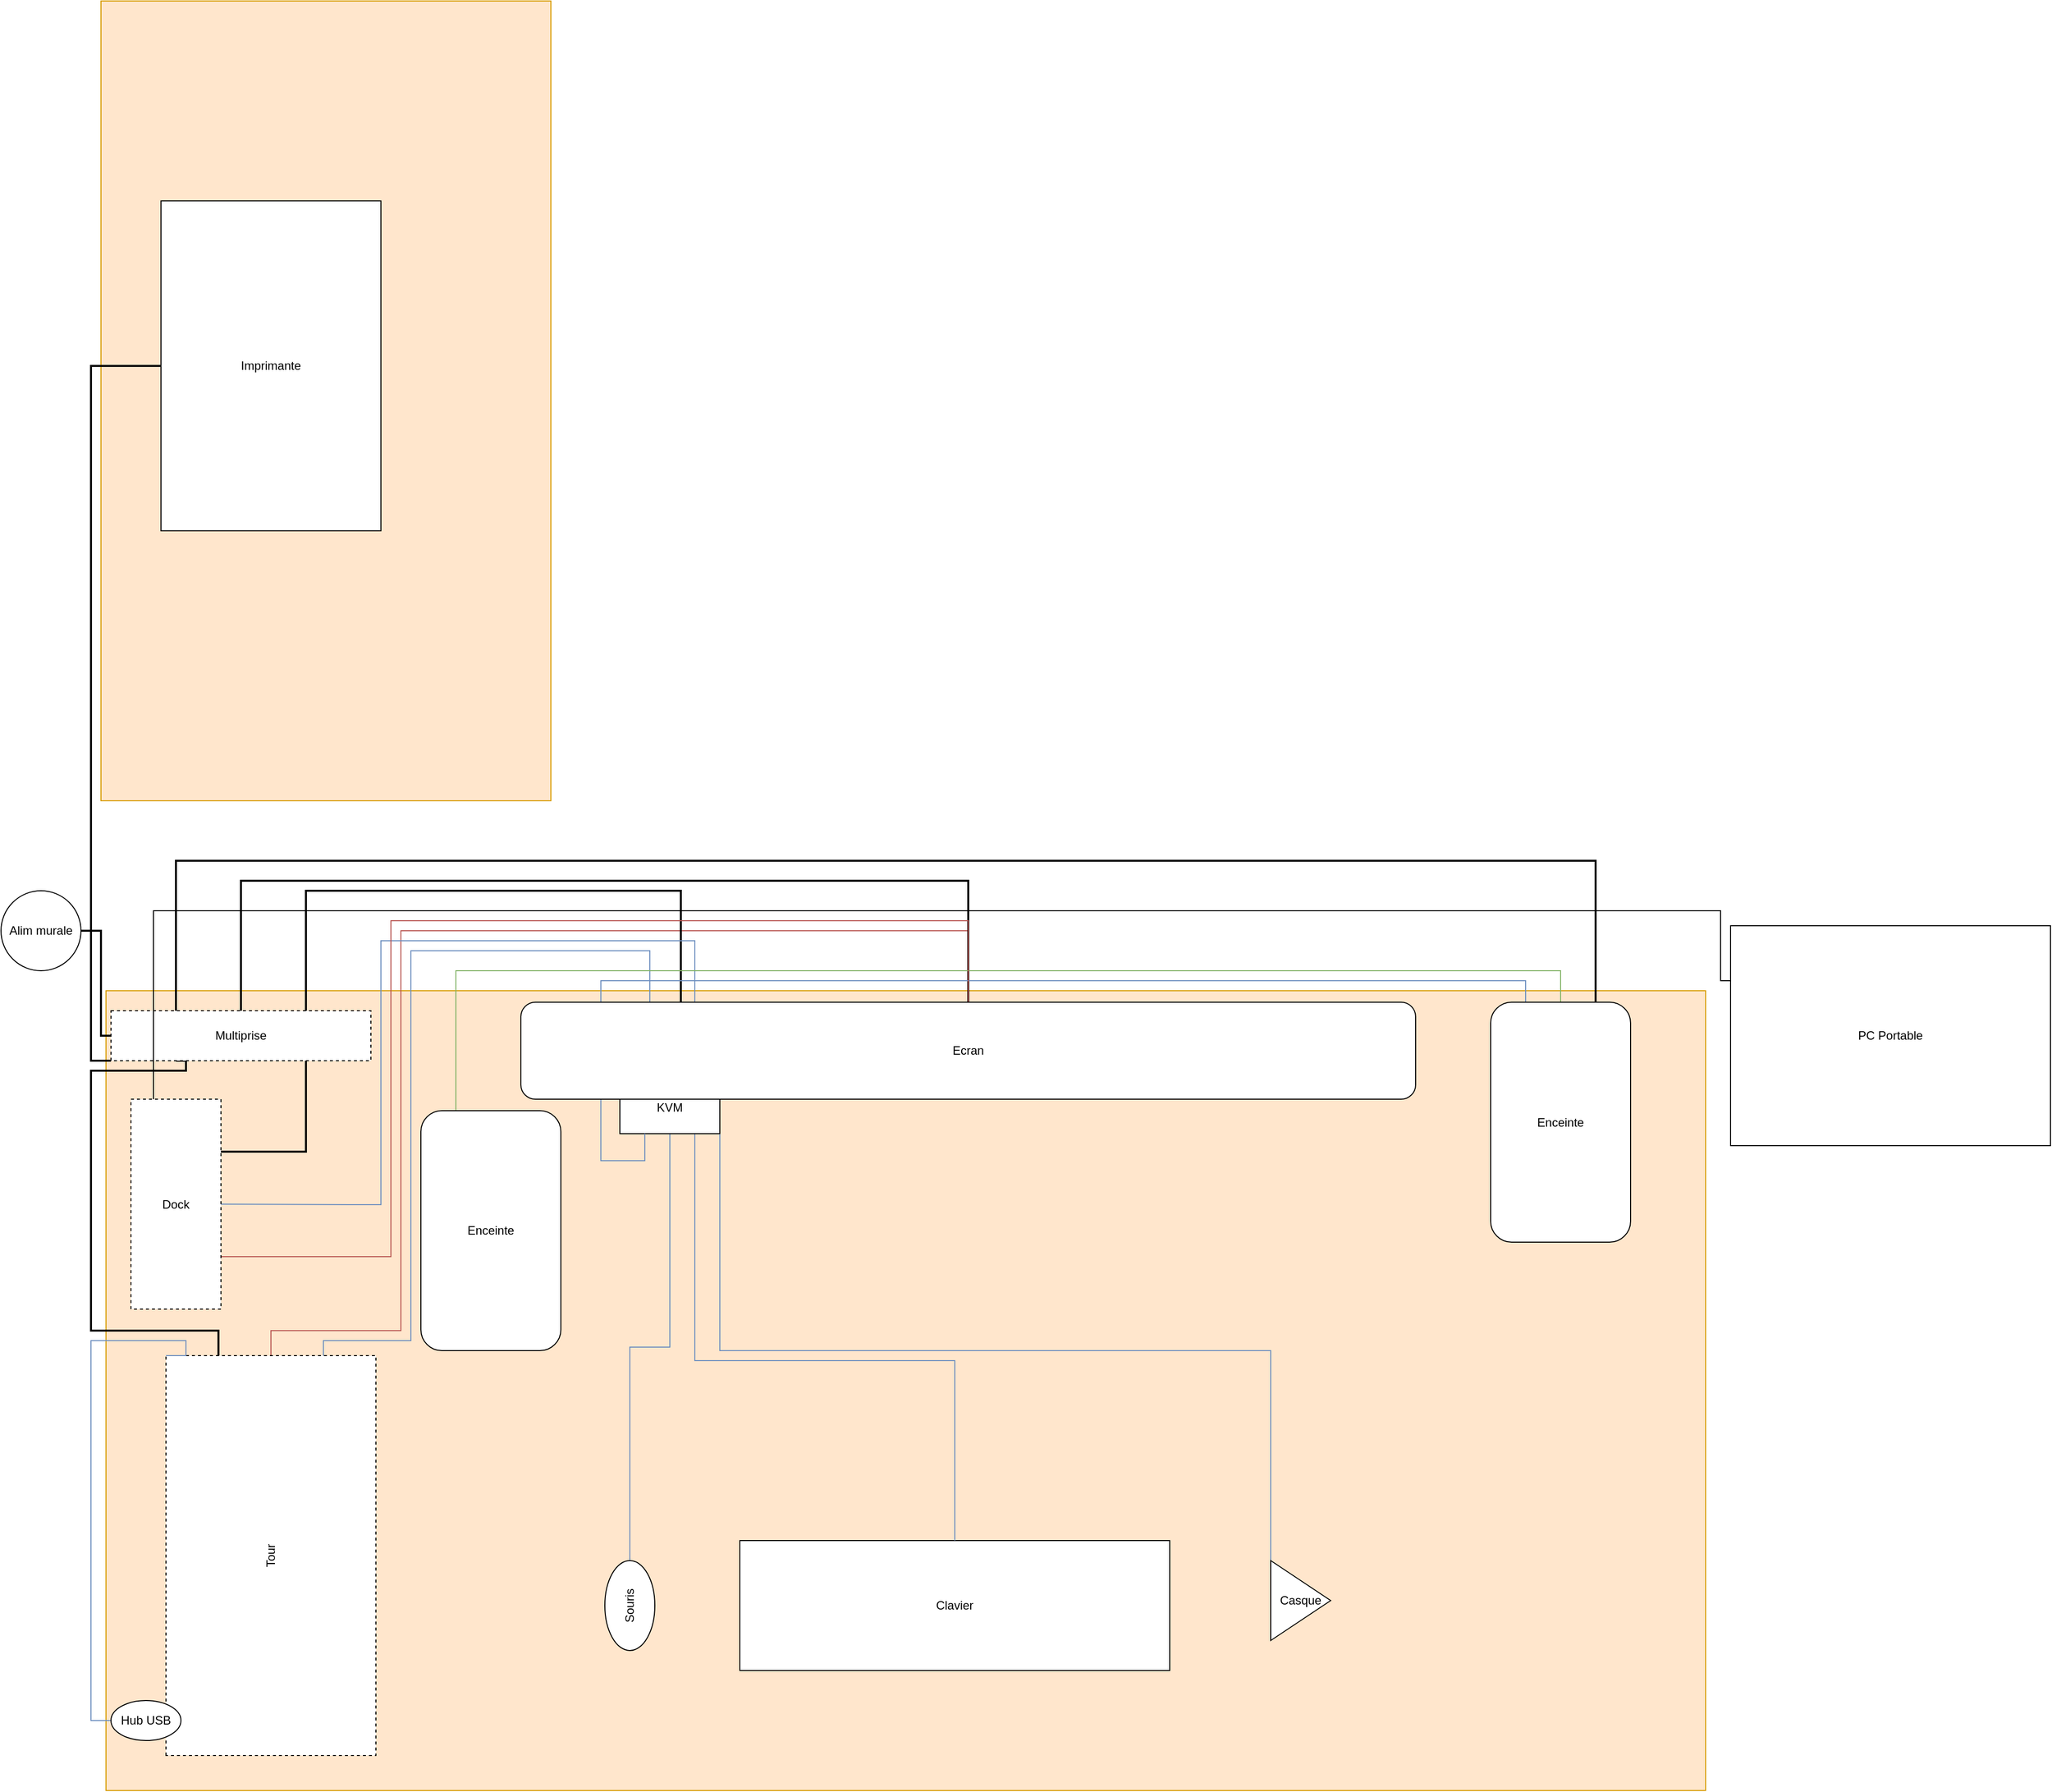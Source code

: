 <mxfile version="14.6.11" type="github" pages="2">
  <diagram id="UXfrIu6Z59jdAvUMQT7r" name="Page-1">
    <mxGraphModel dx="2062" dy="1949" grid="1" gridSize="10" guides="1" tooltips="1" connect="1" arrows="1" fold="1" page="1" pageScale="1" pageWidth="1169" pageHeight="827" math="0" shadow="0">
      <root>
        <mxCell id="0" />
        <mxCell id="1" parent="0" />
        <mxCell id="GpGeFZStsm4Ask86HLHJ-4" value="" style="rounded=0;whiteSpace=wrap;html=1;fillColor=#ffe6cc;strokeColor=#d79b00;" parent="1" vertex="1">
          <mxGeometry x="105" y="960" width="1600" height="800" as="geometry" />
        </mxCell>
        <mxCell id="uUtBKLI0styad6Ih3qCc-14" style="edgeStyle=orthogonalEdgeStyle;rounded=0;orthogonalLoop=1;jettySize=auto;html=1;exitX=1;exitY=0.5;exitDx=0;exitDy=0;entryX=0;entryY=0.5;entryDx=0;entryDy=0;endArrow=none;endFill=0;strokeWidth=2;" parent="1" source="pXX_yLQLKW2jYPXio9gn-10" target="pXX_yLQLKW2jYPXio9gn-11" edge="1">
          <mxGeometry relative="1" as="geometry">
            <Array as="points">
              <mxPoint x="100" y="900" />
              <mxPoint x="100" y="1005" />
            </Array>
          </mxGeometry>
        </mxCell>
        <mxCell id="pXX_yLQLKW2jYPXio9gn-10" value="Alim murale" style="ellipse;whiteSpace=wrap;html=1;aspect=fixed;" parent="1" vertex="1">
          <mxGeometry y="860" width="80" height="80" as="geometry" />
        </mxCell>
        <mxCell id="uUtBKLI0styad6Ih3qCc-1" style="edgeStyle=orthogonalEdgeStyle;rounded=0;orthogonalLoop=1;jettySize=auto;html=1;exitX=1;exitY=0.5;exitDx=0;exitDy=0;entryX=0.5;entryY=0;entryDx=0;entryDy=0;endArrow=none;endFill=0;fillColor=#f8cecc;strokeColor=#b85450;" parent="1" source="cGXCu48kdPBJJC6QDIQE-1" target="cGXCu48kdPBJJC6QDIQE-2" edge="1">
          <mxGeometry relative="1" as="geometry">
            <Array as="points">
              <mxPoint x="270" y="1300" />
              <mxPoint x="400" y="1300" />
              <mxPoint x="400" y="900" />
              <mxPoint x="968" y="900" />
            </Array>
          </mxGeometry>
        </mxCell>
        <mxCell id="uUtBKLI0styad6Ih3qCc-3" style="edgeStyle=orthogonalEdgeStyle;rounded=0;orthogonalLoop=1;jettySize=auto;html=1;exitX=1;exitY=0.25;exitDx=0;exitDy=0;entryX=0.25;entryY=1;entryDx=0;entryDy=0;endArrow=none;endFill=0;strokeWidth=2;" parent="1" source="cGXCu48kdPBJJC6QDIQE-1" target="pXX_yLQLKW2jYPXio9gn-11" edge="1">
          <mxGeometry relative="1" as="geometry">
            <Array as="points">
              <mxPoint x="218" y="1300" />
              <mxPoint x="90" y="1300" />
              <mxPoint x="90" y="1040" />
              <mxPoint x="185" y="1040" />
            </Array>
          </mxGeometry>
        </mxCell>
        <mxCell id="cGXCu48kdPBJJC6QDIQE-1" value="Tour" style="rounded=0;whiteSpace=wrap;html=1;rotation=-90;dashed=1;" parent="1" vertex="1">
          <mxGeometry x="70" y="1420" width="400" height="210" as="geometry" />
        </mxCell>
        <mxCell id="GpGeFZStsm4Ask86HLHJ-7" style="edgeStyle=orthogonalEdgeStyle;rounded=0;orthogonalLoop=1;jettySize=auto;html=1;exitX=0.5;exitY=0;exitDx=0;exitDy=0;entryX=0.5;entryY=0;entryDx=0;entryDy=0;strokeWidth=2;endArrow=none;endFill=0;" parent="1" source="cGXCu48kdPBJJC6QDIQE-2" target="pXX_yLQLKW2jYPXio9gn-11" edge="1">
          <mxGeometry relative="1" as="geometry">
            <Array as="points">
              <mxPoint x="968" y="850" />
              <mxPoint x="240" y="850" />
            </Array>
          </mxGeometry>
        </mxCell>
        <mxCell id="cGXCu48kdPBJJC6QDIQE-3" value="PC Portable" style="rounded=0;whiteSpace=wrap;html=1;" parent="1" vertex="1">
          <mxGeometry x="1730" y="895" width="320" height="220" as="geometry" />
        </mxCell>
        <mxCell id="pXX_yLQLKW2jYPXio9gn-1" value="Clavier" style="rounded=0;whiteSpace=wrap;html=1;" parent="1" vertex="1">
          <mxGeometry x="739" y="1510" width="430" height="130" as="geometry" />
        </mxCell>
        <mxCell id="uUtBKLI0styad6Ih3qCc-13" style="edgeStyle=orthogonalEdgeStyle;rounded=0;orthogonalLoop=1;jettySize=auto;html=1;exitX=1;exitY=0.5;exitDx=0;exitDy=0;entryX=0.5;entryY=1;entryDx=0;entryDy=0;endArrow=none;endFill=0;strokeWidth=1;fillColor=#dae8fc;strokeColor=#6c8ebf;" parent="1" source="pXX_yLQLKW2jYPXio9gn-2" target="pXX_yLQLKW2jYPXio9gn-4" edge="1">
          <mxGeometry relative="1" as="geometry" />
        </mxCell>
        <mxCell id="pXX_yLQLKW2jYPXio9gn-2" value="Souris" style="ellipse;whiteSpace=wrap;html=1;rotation=-90;" parent="1" vertex="1">
          <mxGeometry x="584" y="1550" width="90" height="50" as="geometry" />
        </mxCell>
        <mxCell id="uUtBKLI0styad6Ih3qCc-9" style="edgeStyle=orthogonalEdgeStyle;rounded=0;orthogonalLoop=1;jettySize=auto;html=1;exitX=0;exitY=0.25;exitDx=0;exitDy=0;entryX=1;entryY=1;entryDx=0;entryDy=0;endArrow=none;endFill=0;strokeWidth=1;fillColor=#dae8fc;strokeColor=#6c8ebf;" parent="1" source="pXX_yLQLKW2jYPXio9gn-3" target="pXX_yLQLKW2jYPXio9gn-4" edge="1">
          <mxGeometry relative="1" as="geometry">
            <Array as="points">
              <mxPoint x="1270" y="1320" />
              <mxPoint x="719" y="1320" />
            </Array>
          </mxGeometry>
        </mxCell>
        <mxCell id="pXX_yLQLKW2jYPXio9gn-3" value="Casque" style="triangle;whiteSpace=wrap;html=1;" parent="1" vertex="1">
          <mxGeometry x="1270" y="1530" width="60" height="80" as="geometry" />
        </mxCell>
        <mxCell id="uUtBKLI0styad6Ih3qCc-5" style="edgeStyle=orthogonalEdgeStyle;rounded=0;orthogonalLoop=1;jettySize=auto;html=1;exitX=0.5;exitY=0;exitDx=0;exitDy=0;entryX=0.75;entryY=0;entryDx=0;entryDy=0;endArrow=none;endFill=0;strokeWidth=2;" parent="1" source="pXX_yLQLKW2jYPXio9gn-4" target="pXX_yLQLKW2jYPXio9gn-11" edge="1">
          <mxGeometry relative="1" as="geometry">
            <Array as="points">
              <mxPoint x="680" y="1050" />
              <mxPoint x="680" y="860" />
              <mxPoint x="305" y="860" />
            </Array>
          </mxGeometry>
        </mxCell>
        <mxCell id="uUtBKLI0styad6Ih3qCc-6" style="edgeStyle=orthogonalEdgeStyle;rounded=0;orthogonalLoop=1;jettySize=auto;html=1;exitX=0.75;exitY=0;exitDx=0;exitDy=0;entryX=1;entryY=0.5;entryDx=0;entryDy=0;endArrow=none;endFill=0;strokeWidth=1;fillColor=#dae8fc;strokeColor=#6c8ebf;" parent="1" source="pXX_yLQLKW2jYPXio9gn-4" target="GpGeFZStsm4Ask86HLHJ-10" edge="1">
          <mxGeometry relative="1" as="geometry">
            <Array as="points">
              <mxPoint x="694" y="910" />
              <mxPoint x="380" y="910" />
              <mxPoint x="380" y="1174" />
              <mxPoint x="349" y="1174" />
            </Array>
          </mxGeometry>
        </mxCell>
        <mxCell id="uUtBKLI0styad6Ih3qCc-7" style="edgeStyle=orthogonalEdgeStyle;rounded=0;orthogonalLoop=1;jettySize=auto;html=1;exitX=0.25;exitY=0;exitDx=0;exitDy=0;entryX=1;entryY=0.75;entryDx=0;entryDy=0;endArrow=none;endFill=0;strokeWidth=1;fillColor=#dae8fc;strokeColor=#6c8ebf;" parent="1" source="pXX_yLQLKW2jYPXio9gn-4" target="cGXCu48kdPBJJC6QDIQE-1" edge="1">
          <mxGeometry relative="1" as="geometry">
            <Array as="points">
              <mxPoint x="649" y="920" />
              <mxPoint x="410" y="920" />
              <mxPoint x="410" y="1310" />
              <mxPoint x="323" y="1310" />
            </Array>
          </mxGeometry>
        </mxCell>
        <mxCell id="uUtBKLI0styad6Ih3qCc-8" style="edgeStyle=orthogonalEdgeStyle;rounded=0;orthogonalLoop=1;jettySize=auto;html=1;exitX=0.75;exitY=1;exitDx=0;exitDy=0;entryX=0.5;entryY=0;entryDx=0;entryDy=0;endArrow=none;endFill=0;strokeWidth=1;fillColor=#dae8fc;strokeColor=#6c8ebf;" parent="1" source="pXX_yLQLKW2jYPXio9gn-4" target="pXX_yLQLKW2jYPXio9gn-1" edge="1">
          <mxGeometry relative="1" as="geometry">
            <Array as="points">
              <mxPoint x="694" y="1330" />
              <mxPoint x="954" y="1330" />
            </Array>
          </mxGeometry>
        </mxCell>
        <mxCell id="pXX_yLQLKW2jYPXio9gn-4" value="KVM" style="rounded=0;whiteSpace=wrap;html=1;" parent="1" vertex="1">
          <mxGeometry x="619" y="1050" width="100" height="53" as="geometry" />
        </mxCell>
        <mxCell id="pXX_yLQLKW2jYPXio9gn-11" value="Multiprise" style="rounded=0;whiteSpace=wrap;html=1;dashed=1;" parent="1" vertex="1">
          <mxGeometry x="110" y="980" width="260" height="50" as="geometry" />
        </mxCell>
        <mxCell id="d5hqsffl_3Ru12cVfKOD-14" style="edgeStyle=orthogonalEdgeStyle;rounded=0;orthogonalLoop=1;jettySize=auto;html=1;exitX=0.75;exitY=0;exitDx=0;exitDy=0;strokeWidth=2;endArrow=none;endFill=0;entryX=0.25;entryY=0;entryDx=0;entryDy=0;" parent="1" source="Iu5wNJ8kJ3FMQ7A8JEHY-1" target="pXX_yLQLKW2jYPXio9gn-11" edge="1">
          <mxGeometry relative="1" as="geometry">
            <Array as="points">
              <mxPoint x="1595" y="830" />
              <mxPoint x="175" y="830" />
            </Array>
          </mxGeometry>
        </mxCell>
        <mxCell id="uUtBKLI0styad6Ih3qCc-10" style="edgeStyle=orthogonalEdgeStyle;rounded=0;orthogonalLoop=1;jettySize=auto;html=1;exitX=0.25;exitY=0;exitDx=0;exitDy=0;entryX=0.25;entryY=1;entryDx=0;entryDy=0;endArrow=none;endFill=0;strokeWidth=1;fillColor=#dae8fc;strokeColor=#6c8ebf;" parent="1" source="Iu5wNJ8kJ3FMQ7A8JEHY-1" target="pXX_yLQLKW2jYPXio9gn-4" edge="1">
          <mxGeometry relative="1" as="geometry">
            <Array as="points">
              <mxPoint x="1525" y="950" />
              <mxPoint x="600" y="950" />
              <mxPoint x="600" y="1130" />
              <mxPoint x="644" y="1130" />
            </Array>
          </mxGeometry>
        </mxCell>
        <mxCell id="uUtBKLI0styad6Ih3qCc-11" style="edgeStyle=orthogonalEdgeStyle;rounded=0;orthogonalLoop=1;jettySize=auto;html=1;exitX=0.25;exitY=0;exitDx=0;exitDy=0;entryX=0.5;entryY=0;entryDx=0;entryDy=0;endArrow=none;endFill=0;strokeWidth=1;fillColor=#d5e8d4;strokeColor=#82b366;" parent="1" source="d5hqsffl_3Ru12cVfKOD-9" target="Iu5wNJ8kJ3FMQ7A8JEHY-1" edge="1">
          <mxGeometry relative="1" as="geometry">
            <Array as="points">
              <mxPoint x="455" y="940" />
              <mxPoint x="1560" y="940" />
            </Array>
          </mxGeometry>
        </mxCell>
        <mxCell id="d5hqsffl_3Ru12cVfKOD-9" value="Enceinte" style="rounded=1;whiteSpace=wrap;html=1;" parent="1" vertex="1">
          <mxGeometry x="420" y="1080" width="140" height="240" as="geometry" />
        </mxCell>
        <mxCell id="GpGeFZStsm4Ask86HLHJ-8" style="edgeStyle=orthogonalEdgeStyle;rounded=0;orthogonalLoop=1;jettySize=auto;html=1;exitX=0;exitY=0.5;exitDx=0;exitDy=0;entryX=1;entryY=0;entryDx=0;entryDy=0;endArrow=none;endFill=0;strokeWidth=1;fillColor=#dae8fc;strokeColor=#6c8ebf;" parent="1" source="GpGeFZStsm4Ask86HLHJ-2" target="cGXCu48kdPBJJC6QDIQE-1" edge="1">
          <mxGeometry relative="1" as="geometry">
            <Array as="points">
              <mxPoint x="90" y="1690" />
              <mxPoint x="90" y="1310" />
              <mxPoint x="185" y="1310" />
              <mxPoint x="185" y="1325" />
            </Array>
          </mxGeometry>
        </mxCell>
        <mxCell id="uUtBKLI0styad6Ih3qCc-2" style="edgeStyle=orthogonalEdgeStyle;rounded=0;orthogonalLoop=1;jettySize=auto;html=1;exitX=1;exitY=0.75;exitDx=0;exitDy=0;entryX=0.5;entryY=0;entryDx=0;entryDy=0;endArrow=none;endFill=0;fillColor=#f8cecc;strokeColor=#b85450;" parent="1" source="GpGeFZStsm4Ask86HLHJ-10" target="cGXCu48kdPBJJC6QDIQE-2" edge="1">
          <mxGeometry relative="1" as="geometry">
            <Array as="points">
              <mxPoint x="390" y="1226" />
              <mxPoint x="390" y="890" />
              <mxPoint x="968" y="890" />
            </Array>
          </mxGeometry>
        </mxCell>
        <mxCell id="uUtBKLI0styad6Ih3qCc-12" style="edgeStyle=orthogonalEdgeStyle;rounded=0;orthogonalLoop=1;jettySize=auto;html=1;exitX=0.25;exitY=0;exitDx=0;exitDy=0;entryX=0;entryY=0.25;entryDx=0;entryDy=0;endArrow=none;endFill=0;strokeWidth=1;" parent="1" source="GpGeFZStsm4Ask86HLHJ-10" target="cGXCu48kdPBJJC6QDIQE-3" edge="1">
          <mxGeometry relative="1" as="geometry">
            <Array as="points">
              <mxPoint x="153" y="880" />
              <mxPoint x="1720" y="880" />
            </Array>
          </mxGeometry>
        </mxCell>
        <mxCell id="Iu5wNJ8kJ3FMQ7A8JEHY-2" style="edgeStyle=orthogonalEdgeStyle;rounded=0;orthogonalLoop=1;jettySize=auto;html=1;exitX=1;exitY=0.25;exitDx=0;exitDy=0;entryX=0.75;entryY=1;entryDx=0;entryDy=0;endArrow=none;endFill=0;strokeWidth=2;" parent="1" source="GpGeFZStsm4Ask86HLHJ-10" target="pXX_yLQLKW2jYPXio9gn-11" edge="1">
          <mxGeometry relative="1" as="geometry" />
        </mxCell>
        <mxCell id="GpGeFZStsm4Ask86HLHJ-10" value="Dock" style="rounded=0;whiteSpace=wrap;html=1;dashed=1;" parent="1" vertex="1">
          <mxGeometry x="130" y="1068.5" width="90" height="210" as="geometry" />
        </mxCell>
        <mxCell id="cGXCu48kdPBJJC6QDIQE-2" value="Ecran" style="rounded=1;whiteSpace=wrap;html=1;" parent="1" vertex="1">
          <mxGeometry x="520" y="971.5" width="895" height="97" as="geometry" />
        </mxCell>
        <mxCell id="GpGeFZStsm4Ask86HLHJ-2" value="Hub USB" style="ellipse;whiteSpace=wrap;html=1;" parent="1" vertex="1">
          <mxGeometry x="110" y="1670" width="70" height="40" as="geometry" />
        </mxCell>
        <mxCell id="Iu5wNJ8kJ3FMQ7A8JEHY-1" value="Enceinte" style="rounded=1;whiteSpace=wrap;html=1;" parent="1" vertex="1">
          <mxGeometry x="1490" y="971.5" width="140" height="240" as="geometry" />
        </mxCell>
        <mxCell id="Iu5wNJ8kJ3FMQ7A8JEHY-3" value="" style="rounded=0;whiteSpace=wrap;html=1;fillColor=#ffe6cc;strokeColor=#d79b00;" parent="1" vertex="1">
          <mxGeometry x="100" y="-30" width="450" height="800" as="geometry" />
        </mxCell>
        <mxCell id="GpGeFZStsm4Ask86HLHJ-11" value="Imprimante" style="rounded=0;whiteSpace=wrap;html=1;" parent="1" vertex="1">
          <mxGeometry x="160" y="170" width="220" height="330" as="geometry" />
        </mxCell>
        <mxCell id="uUtBKLI0styad6Ih3qCc-4" style="edgeStyle=orthogonalEdgeStyle;rounded=0;orthogonalLoop=1;jettySize=auto;html=1;exitX=0;exitY=0.5;exitDx=0;exitDy=0;entryX=0;entryY=1;entryDx=0;entryDy=0;endArrow=none;endFill=0;strokeWidth=2;" parent="1" source="GpGeFZStsm4Ask86HLHJ-11" target="pXX_yLQLKW2jYPXio9gn-11" edge="1">
          <mxGeometry relative="1" as="geometry">
            <Array as="points">
              <mxPoint x="90" y="335" />
              <mxPoint x="90" y="1030" />
            </Array>
          </mxGeometry>
        </mxCell>
      </root>
    </mxGraphModel>
  </diagram>
  <diagram id="BhPzIOSvjISxV4tw5eQo" name="Page-2">
    <mxGraphModel dx="2062" dy="1122" grid="1" gridSize="10" guides="1" tooltips="1" connect="1" arrows="1" fold="1" page="1" pageScale="1" pageWidth="827" pageHeight="1169" math="0" shadow="0">
      <root>
        <mxCell id="7L9wM0azpL0JzGneTroC-0" />
        <mxCell id="7L9wM0azpL0JzGneTroC-1" parent="7L9wM0azpL0JzGneTroC-0" />
        <mxCell id="7L9wM0azpL0JzGneTroC-2" value="" style="rounded=0;whiteSpace=wrap;html=1;" parent="7L9wM0azpL0JzGneTroC-1" vertex="1">
          <mxGeometry x="100" y="120" width="560" height="910" as="geometry" />
        </mxCell>
        <mxCell id="7L9wM0azpL0JzGneTroC-3" value="" style="endArrow=none;html=1;exitX=0;exitY=0.5;exitDx=0;exitDy=0;entryX=1;entryY=0.5;entryDx=0;entryDy=0;" parent="7L9wM0azpL0JzGneTroC-1" source="7L9wM0azpL0JzGneTroC-2" target="7L9wM0azpL0JzGneTroC-2" edge="1">
          <mxGeometry width="50" height="50" relative="1" as="geometry">
            <mxPoint x="390" y="600" as="sourcePoint" />
            <mxPoint x="440" y="550" as="targetPoint" />
          </mxGeometry>
        </mxCell>
        <mxCell id="7L9wM0azpL0JzGneTroC-4" value="" style="verticalLabelPosition=bottom;html=1;verticalAlign=top;align=center;shape=mxgraph.floorplan.doorRight;aspect=fixed;rotation=-180;" parent="7L9wM0azpL0JzGneTroC-1" vertex="1">
          <mxGeometry x="480" y="468.75" width="100" height="106.25" as="geometry" />
        </mxCell>
        <mxCell id="7L9wM0azpL0JzGneTroC-5" value="&lt;font style=&quot;font-size: 27px&quot;&gt;Etage&lt;/font&gt;" style="text;html=1;strokeColor=none;fillColor=none;align=center;verticalAlign=middle;whiteSpace=wrap;rounded=0;" parent="7L9wM0azpL0JzGneTroC-1" vertex="1">
          <mxGeometry x="350" y="750" width="40" height="20" as="geometry" />
        </mxCell>
        <mxCell id="7L9wM0azpL0JzGneTroC-6" value="&lt;font style=&quot;font-size: 27px&quot;&gt;RDC&lt;/font&gt;" style="text;html=1;strokeColor=none;fillColor=none;align=center;verticalAlign=middle;whiteSpace=wrap;rounded=0;" parent="7L9wM0azpL0JzGneTroC-1" vertex="1">
          <mxGeometry x="350" y="290" width="40" height="20" as="geometry" />
        </mxCell>
        <mxCell id="7L9wM0azpL0JzGneTroC-12" value="" style="endArrow=none;html=1;strokeWidth=4;fillColor=#dae8fc;" parent="7L9wM0azpL0JzGneTroC-1" edge="1">
          <mxGeometry width="50" height="50" relative="1" as="geometry">
            <mxPoint x="130" y="120" as="sourcePoint" />
            <mxPoint x="640" y="118" as="targetPoint" />
          </mxGeometry>
        </mxCell>
        <mxCell id="7L9wM0azpL0JzGneTroC-13" value="" style="endArrow=none;html=1;strokeColor=#000000;strokeWidth=4;entryX=0.002;entryY=0.33;entryDx=0;entryDy=0;entryPerimeter=0;exitX=0;exitY=0.25;exitDx=0;exitDy=0;" parent="7L9wM0azpL0JzGneTroC-1" source="7L9wM0azpL0JzGneTroC-2" target="7L9wM0azpL0JzGneTroC-2" edge="1">
          <mxGeometry width="50" height="50" relative="1" as="geometry">
            <mxPoint x="390" y="590" as="sourcePoint" />
            <mxPoint x="440" y="540" as="targetPoint" />
          </mxGeometry>
        </mxCell>
        <mxCell id="7L9wM0azpL0JzGneTroC-14" value="VMC" style="rounded=1;whiteSpace=wrap;html=1;" parent="7L9wM0azpL0JzGneTroC-1" vertex="1">
          <mxGeometry x="210" y="920" width="60" height="60" as="geometry" />
        </mxCell>
        <mxCell id="7L9wM0azpL0JzGneTroC-15" value="" style="endArrow=none;html=1;strokeColor=#000000;strokeWidth=2;exitX=0;exitY=0.869;exitDx=0;exitDy=0;exitPerimeter=0;entryX=1.002;entryY=0.871;entryDx=0;entryDy=0;entryPerimeter=0;" parent="7L9wM0azpL0JzGneTroC-1" source="7L9wM0azpL0JzGneTroC-2" target="7L9wM0azpL0JzGneTroC-2" edge="1">
          <mxGeometry width="50" height="50" relative="1" as="geometry">
            <mxPoint x="390" y="590" as="sourcePoint" />
            <mxPoint x="440" y="540" as="targetPoint" />
          </mxGeometry>
        </mxCell>
        <mxCell id="7L9wM0azpL0JzGneTroC-16" value="" style="verticalLabelPosition=bottom;html=1;verticalAlign=top;align=center;shape=mxgraph.floorplan.doorRight;aspect=fixed;" parent="7L9wM0azpL0JzGneTroC-1" vertex="1">
          <mxGeometry x="337.06" y="910" width="65.88" height="70" as="geometry" />
        </mxCell>
        <mxCell id="7L9wM0azpL0JzGneTroC-18" value="Trappe" style="text;html=1;strokeColor=none;fillColor=none;align=center;verticalAlign=middle;whiteSpace=wrap;rounded=0;" parent="7L9wM0azpL0JzGneTroC-1" vertex="1">
          <mxGeometry x="350" y="930" width="40" height="20" as="geometry" />
        </mxCell>
        <mxCell id="7L9wM0azpL0JzGneTroC-19" value="Paroie isolée phonétiquement" style="text;html=1;strokeColor=none;fillColor=none;align=center;verticalAlign=middle;whiteSpace=wrap;rounded=0;" parent="7L9wM0azpL0JzGneTroC-1" vertex="1">
          <mxGeometry x="456" y="910" width="200" height="20" as="geometry" />
        </mxCell>
        <mxCell id="7L9wM0azpL0JzGneTroC-22" value="Baie vitrée" style="text;html=1;strokeColor=none;fillColor=none;align=center;verticalAlign=middle;whiteSpace=wrap;rounded=0;" parent="7L9wM0azpL0JzGneTroC-1" vertex="1">
          <mxGeometry x="337.06" y="90" width="92.94" height="20" as="geometry" />
        </mxCell>
        <mxCell id="7L9wM0azpL0JzGneTroC-23" value="Fenêtre" style="text;html=1;strokeColor=none;fillColor=none;align=center;verticalAlign=middle;whiteSpace=wrap;rounded=0;" parent="7L9wM0azpL0JzGneTroC-1" vertex="1">
          <mxGeometry x="50" y="380" width="40" height="20" as="geometry" />
        </mxCell>
        <mxCell id="7L9wM0azpL0JzGneTroC-24" value="" style="endArrow=none;html=1;strokeColor=#000000;strokeWidth=1;exitX=-0.002;exitY=0.431;exitDx=0;exitDy=0;exitPerimeter=0;entryX=1.007;entryY=0.43;entryDx=0;entryDy=0;entryPerimeter=0;" parent="7L9wM0azpL0JzGneTroC-1" source="7L9wM0azpL0JzGneTroC-2" target="7L9wM0azpL0JzGneTroC-2" edge="1">
          <mxGeometry width="50" height="50" relative="1" as="geometry">
            <mxPoint x="390" y="570" as="sourcePoint" />
            <mxPoint x="440" y="520" as="targetPoint" />
          </mxGeometry>
        </mxCell>
        <mxCell id="7L9wM0azpL0JzGneTroC-25" value="Echelle repliable" style="shape=tape;whiteSpace=wrap;html=1;" parent="7L9wM0azpL0JzGneTroC-1" vertex="1">
          <mxGeometry x="430" y="510" width="120" height="65" as="geometry" />
        </mxCell>
        <mxCell id="7L9wM0azpL0JzGneTroC-26" value="Prise" style="ellipse;whiteSpace=wrap;html=1;aspect=fixed;" parent="7L9wM0azpL0JzGneTroC-1" vertex="1">
          <mxGeometry x="630" y="170" width="30" height="30" as="geometry" />
        </mxCell>
        <mxCell id="7L9wM0azpL0JzGneTroC-27" value="Prise" style="ellipse;whiteSpace=wrap;html=1;aspect=fixed;" parent="7L9wM0azpL0JzGneTroC-1" vertex="1">
          <mxGeometry x="620" y="85" width="30" height="30" as="geometry" />
        </mxCell>
        <mxCell id="7L9wM0azpL0JzGneTroC-28" value="Prise" style="ellipse;whiteSpace=wrap;html=1;aspect=fixed;" parent="7L9wM0azpL0JzGneTroC-1" vertex="1">
          <mxGeometry x="630" y="200" width="30" height="30" as="geometry" />
        </mxCell>
        <mxCell id="7L9wM0azpL0JzGneTroC-29" value="Prise" style="ellipse;whiteSpace=wrap;html=1;aspect=fixed;" parent="7L9wM0azpL0JzGneTroC-1" vertex="1">
          <mxGeometry x="100" y="170" width="30" height="30" as="geometry" />
        </mxCell>
        <mxCell id="7L9wM0azpL0JzGneTroC-30" value="Prise" style="ellipse;whiteSpace=wrap;html=1;aspect=fixed;" parent="7L9wM0azpL0JzGneTroC-1" vertex="1">
          <mxGeometry x="100" y="320" width="30" height="30" as="geometry" />
        </mxCell>
        <mxCell id="7L9wM0azpL0JzGneTroC-31" value="Prise" style="ellipse;whiteSpace=wrap;html=1;aspect=fixed;" parent="7L9wM0azpL0JzGneTroC-1" vertex="1">
          <mxGeometry x="100" y="620" width="30" height="30" as="geometry" />
        </mxCell>
        <mxCell id="7L9wM0azpL0JzGneTroC-32" value="Prise" style="ellipse;whiteSpace=wrap;html=1;aspect=fixed;" parent="7L9wM0azpL0JzGneTroC-1" vertex="1">
          <mxGeometry x="100" y="650" width="30" height="30" as="geometry" />
        </mxCell>
        <mxCell id="7L9wM0azpL0JzGneTroC-33" value="" style="shape=link;html=1;strokeColor=#000000;strokeWidth=1;entryX=0.998;entryY=0.436;entryDx=0;entryDy=0;entryPerimeter=0;" parent="7L9wM0azpL0JzGneTroC-1" target="7L9wM0azpL0JzGneTroC-2" edge="1">
          <mxGeometry width="100" relative="1" as="geometry">
            <mxPoint x="100" y="520" as="sourcePoint" />
            <mxPoint x="460" y="540" as="targetPoint" />
          </mxGeometry>
        </mxCell>
        <mxCell id="7L9wM0azpL0JzGneTroC-34" value="Barrière" style="text;html=1;strokeColor=none;fillColor=none;align=center;verticalAlign=middle;whiteSpace=wrap;rounded=0;" parent="7L9wM0azpL0JzGneTroC-1" vertex="1">
          <mxGeometry x="210" y="490" width="40" height="20" as="geometry" />
        </mxCell>
        <mxCell id="7L9wM0azpL0JzGneTroC-36" value="Prise" style="ellipse;whiteSpace=wrap;html=1;aspect=fixed;" parent="7L9wM0azpL0JzGneTroC-1" vertex="1">
          <mxGeometry x="630" y="710" width="30" height="30" as="geometry" />
        </mxCell>
        <mxCell id="b7xJHGfjTkhw7rVAl_uh-0" value="Prise radiateur" style="ellipse;whiteSpace=wrap;html=1;aspect=fixed;" vertex="1" parent="7L9wM0azpL0JzGneTroC-1">
          <mxGeometry x="630" y="300" width="30" height="30" as="geometry" />
        </mxCell>
        <mxCell id="b7xJHGfjTkhw7rVAl_uh-2" value="Interrupteur" style="whiteSpace=wrap;html=1;aspect=fixed;" vertex="1" parent="7L9wM0azpL0JzGneTroC-1">
          <mxGeometry x="600.62" y="555.62" width="19.38" height="19.38" as="geometry" />
        </mxCell>
        <mxCell id="b7xJHGfjTkhw7rVAl_uh-4" value="Interrupteur" style="whiteSpace=wrap;html=1;aspect=fixed;" vertex="1" parent="7L9wM0azpL0JzGneTroC-1">
          <mxGeometry x="100" y="680" width="19.38" height="19.38" as="geometry" />
        </mxCell>
        <mxCell id="b7xJHGfjTkhw7rVAl_uh-5" value="Spot" style="ellipse;whiteSpace=wrap;html=1;aspect=fixed;fillColor=#f8cecc;strokeColor=#b85450;" vertex="1" parent="7L9wM0azpL0JzGneTroC-1">
          <mxGeometry x="372.94" y="170" width="30" height="30" as="geometry" />
        </mxCell>
        <mxCell id="b7xJHGfjTkhw7rVAl_uh-6" value="Spot" style="ellipse;whiteSpace=wrap;html=1;aspect=fixed;fillColor=#f8cecc;strokeColor=#b85450;" vertex="1" parent="7L9wM0azpL0JzGneTroC-1">
          <mxGeometry x="372.94" y="370" width="30" height="30" as="geometry" />
        </mxCell>
        <mxCell id="b7xJHGfjTkhw7rVAl_uh-7" value="Spot" style="ellipse;whiteSpace=wrap;html=1;aspect=fixed;fillColor=#f8cecc;strokeColor=#b85450;" vertex="1" parent="7L9wM0azpL0JzGneTroC-1">
          <mxGeometry x="368.53" y="690" width="30" height="30" as="geometry" />
        </mxCell>
      </root>
    </mxGraphModel>
  </diagram>
</mxfile>
